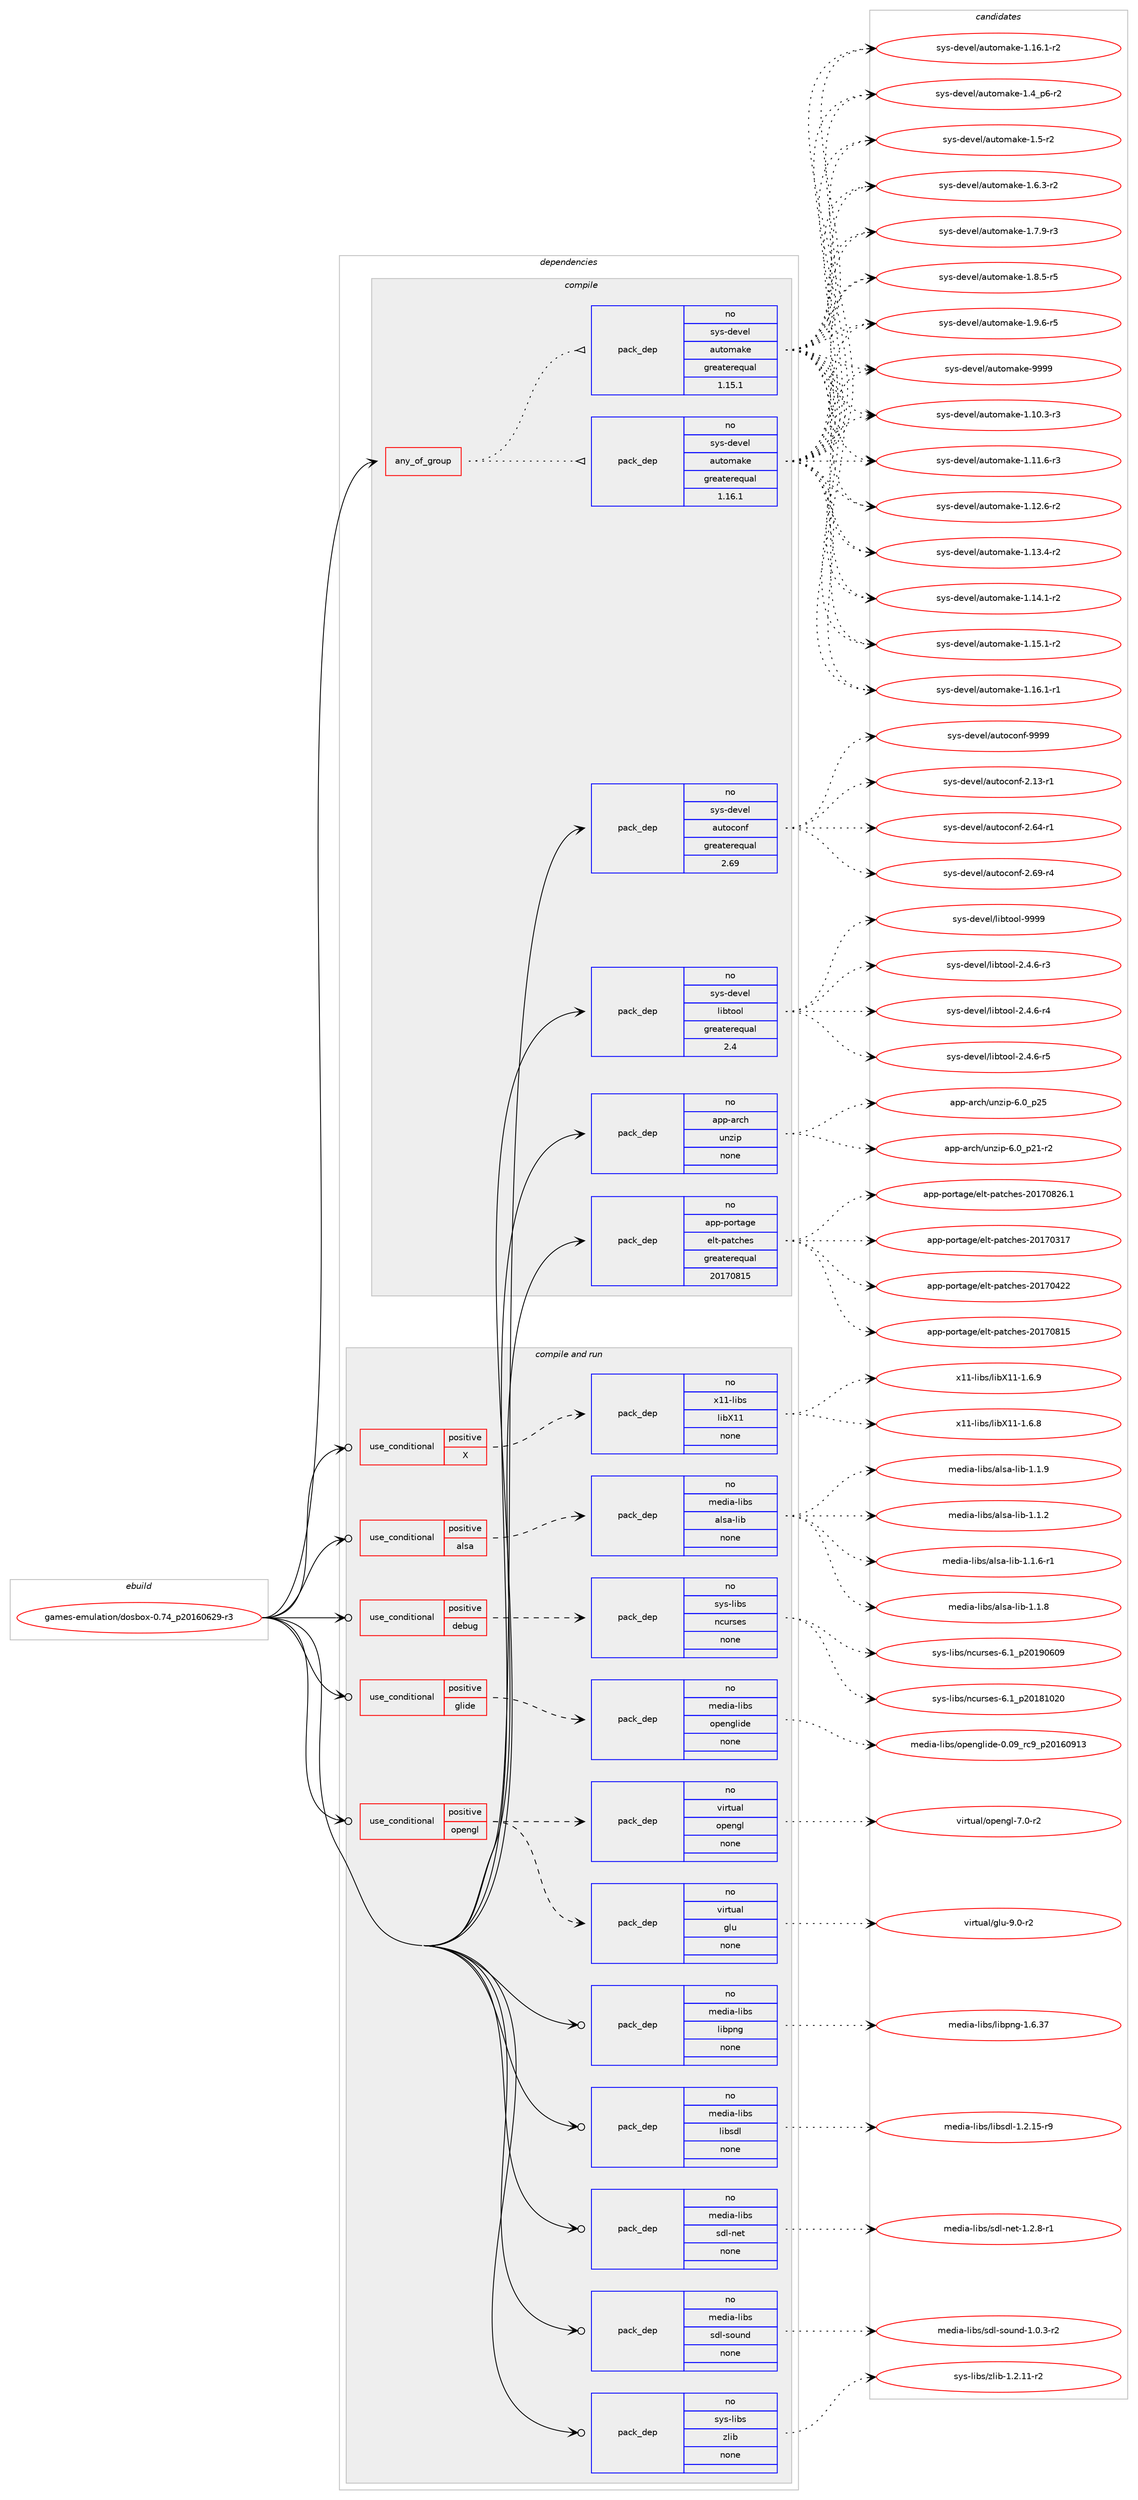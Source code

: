digraph prolog {

# *************
# Graph options
# *************

newrank=true;
concentrate=true;
compound=true;
graph [rankdir=LR,fontname=Helvetica,fontsize=10,ranksep=1.5];#, ranksep=2.5, nodesep=0.2];
edge  [arrowhead=vee];
node  [fontname=Helvetica,fontsize=10];

# **********
# The ebuild
# **********

subgraph cluster_leftcol {
color=gray;
rank=same;
label=<<i>ebuild</i>>;
id [label="games-emulation/dosbox-0.74_p20160629-r3", color=red, width=4, href="../games-emulation/dosbox-0.74_p20160629-r3.svg"];
}

# ****************
# The dependencies
# ****************

subgraph cluster_midcol {
color=gray;
label=<<i>dependencies</i>>;
subgraph cluster_compile {
fillcolor="#eeeeee";
style=filled;
label=<<i>compile</i>>;
subgraph any11930 {
dependency738075 [label=<<TABLE BORDER="0" CELLBORDER="1" CELLSPACING="0" CELLPADDING="4"><TR><TD CELLPADDING="10">any_of_group</TD></TR></TABLE>>, shape=none, color=red];subgraph pack541447 {
dependency738076 [label=<<TABLE BORDER="0" CELLBORDER="1" CELLSPACING="0" CELLPADDING="4" WIDTH="220"><TR><TD ROWSPAN="6" CELLPADDING="30">pack_dep</TD></TR><TR><TD WIDTH="110">no</TD></TR><TR><TD>sys-devel</TD></TR><TR><TD>automake</TD></TR><TR><TD>greaterequal</TD></TR><TR><TD>1.16.1</TD></TR></TABLE>>, shape=none, color=blue];
}
dependency738075:e -> dependency738076:w [weight=20,style="dotted",arrowhead="oinv"];
subgraph pack541448 {
dependency738077 [label=<<TABLE BORDER="0" CELLBORDER="1" CELLSPACING="0" CELLPADDING="4" WIDTH="220"><TR><TD ROWSPAN="6" CELLPADDING="30">pack_dep</TD></TR><TR><TD WIDTH="110">no</TD></TR><TR><TD>sys-devel</TD></TR><TR><TD>automake</TD></TR><TR><TD>greaterequal</TD></TR><TR><TD>1.15.1</TD></TR></TABLE>>, shape=none, color=blue];
}
dependency738075:e -> dependency738077:w [weight=20,style="dotted",arrowhead="oinv"];
}
id:e -> dependency738075:w [weight=20,style="solid",arrowhead="vee"];
subgraph pack541449 {
dependency738078 [label=<<TABLE BORDER="0" CELLBORDER="1" CELLSPACING="0" CELLPADDING="4" WIDTH="220"><TR><TD ROWSPAN="6" CELLPADDING="30">pack_dep</TD></TR><TR><TD WIDTH="110">no</TD></TR><TR><TD>app-arch</TD></TR><TR><TD>unzip</TD></TR><TR><TD>none</TD></TR><TR><TD></TD></TR></TABLE>>, shape=none, color=blue];
}
id:e -> dependency738078:w [weight=20,style="solid",arrowhead="vee"];
subgraph pack541450 {
dependency738079 [label=<<TABLE BORDER="0" CELLBORDER="1" CELLSPACING="0" CELLPADDING="4" WIDTH="220"><TR><TD ROWSPAN="6" CELLPADDING="30">pack_dep</TD></TR><TR><TD WIDTH="110">no</TD></TR><TR><TD>app-portage</TD></TR><TR><TD>elt-patches</TD></TR><TR><TD>greaterequal</TD></TR><TR><TD>20170815</TD></TR></TABLE>>, shape=none, color=blue];
}
id:e -> dependency738079:w [weight=20,style="solid",arrowhead="vee"];
subgraph pack541451 {
dependency738080 [label=<<TABLE BORDER="0" CELLBORDER="1" CELLSPACING="0" CELLPADDING="4" WIDTH="220"><TR><TD ROWSPAN="6" CELLPADDING="30">pack_dep</TD></TR><TR><TD WIDTH="110">no</TD></TR><TR><TD>sys-devel</TD></TR><TR><TD>autoconf</TD></TR><TR><TD>greaterequal</TD></TR><TR><TD>2.69</TD></TR></TABLE>>, shape=none, color=blue];
}
id:e -> dependency738080:w [weight=20,style="solid",arrowhead="vee"];
subgraph pack541452 {
dependency738081 [label=<<TABLE BORDER="0" CELLBORDER="1" CELLSPACING="0" CELLPADDING="4" WIDTH="220"><TR><TD ROWSPAN="6" CELLPADDING="30">pack_dep</TD></TR><TR><TD WIDTH="110">no</TD></TR><TR><TD>sys-devel</TD></TR><TR><TD>libtool</TD></TR><TR><TD>greaterequal</TD></TR><TR><TD>2.4</TD></TR></TABLE>>, shape=none, color=blue];
}
id:e -> dependency738081:w [weight=20,style="solid",arrowhead="vee"];
}
subgraph cluster_compileandrun {
fillcolor="#eeeeee";
style=filled;
label=<<i>compile and run</i>>;
subgraph cond184319 {
dependency738082 [label=<<TABLE BORDER="0" CELLBORDER="1" CELLSPACING="0" CELLPADDING="4"><TR><TD ROWSPAN="3" CELLPADDING="10">use_conditional</TD></TR><TR><TD>positive</TD></TR><TR><TD>X</TD></TR></TABLE>>, shape=none, color=red];
subgraph pack541453 {
dependency738083 [label=<<TABLE BORDER="0" CELLBORDER="1" CELLSPACING="0" CELLPADDING="4" WIDTH="220"><TR><TD ROWSPAN="6" CELLPADDING="30">pack_dep</TD></TR><TR><TD WIDTH="110">no</TD></TR><TR><TD>x11-libs</TD></TR><TR><TD>libX11</TD></TR><TR><TD>none</TD></TR><TR><TD></TD></TR></TABLE>>, shape=none, color=blue];
}
dependency738082:e -> dependency738083:w [weight=20,style="dashed",arrowhead="vee"];
}
id:e -> dependency738082:w [weight=20,style="solid",arrowhead="odotvee"];
subgraph cond184320 {
dependency738084 [label=<<TABLE BORDER="0" CELLBORDER="1" CELLSPACING="0" CELLPADDING="4"><TR><TD ROWSPAN="3" CELLPADDING="10">use_conditional</TD></TR><TR><TD>positive</TD></TR><TR><TD>alsa</TD></TR></TABLE>>, shape=none, color=red];
subgraph pack541454 {
dependency738085 [label=<<TABLE BORDER="0" CELLBORDER="1" CELLSPACING="0" CELLPADDING="4" WIDTH="220"><TR><TD ROWSPAN="6" CELLPADDING="30">pack_dep</TD></TR><TR><TD WIDTH="110">no</TD></TR><TR><TD>media-libs</TD></TR><TR><TD>alsa-lib</TD></TR><TR><TD>none</TD></TR><TR><TD></TD></TR></TABLE>>, shape=none, color=blue];
}
dependency738084:e -> dependency738085:w [weight=20,style="dashed",arrowhead="vee"];
}
id:e -> dependency738084:w [weight=20,style="solid",arrowhead="odotvee"];
subgraph cond184321 {
dependency738086 [label=<<TABLE BORDER="0" CELLBORDER="1" CELLSPACING="0" CELLPADDING="4"><TR><TD ROWSPAN="3" CELLPADDING="10">use_conditional</TD></TR><TR><TD>positive</TD></TR><TR><TD>debug</TD></TR></TABLE>>, shape=none, color=red];
subgraph pack541455 {
dependency738087 [label=<<TABLE BORDER="0" CELLBORDER="1" CELLSPACING="0" CELLPADDING="4" WIDTH="220"><TR><TD ROWSPAN="6" CELLPADDING="30">pack_dep</TD></TR><TR><TD WIDTH="110">no</TD></TR><TR><TD>sys-libs</TD></TR><TR><TD>ncurses</TD></TR><TR><TD>none</TD></TR><TR><TD></TD></TR></TABLE>>, shape=none, color=blue];
}
dependency738086:e -> dependency738087:w [weight=20,style="dashed",arrowhead="vee"];
}
id:e -> dependency738086:w [weight=20,style="solid",arrowhead="odotvee"];
subgraph cond184322 {
dependency738088 [label=<<TABLE BORDER="0" CELLBORDER="1" CELLSPACING="0" CELLPADDING="4"><TR><TD ROWSPAN="3" CELLPADDING="10">use_conditional</TD></TR><TR><TD>positive</TD></TR><TR><TD>glide</TD></TR></TABLE>>, shape=none, color=red];
subgraph pack541456 {
dependency738089 [label=<<TABLE BORDER="0" CELLBORDER="1" CELLSPACING="0" CELLPADDING="4" WIDTH="220"><TR><TD ROWSPAN="6" CELLPADDING="30">pack_dep</TD></TR><TR><TD WIDTH="110">no</TD></TR><TR><TD>media-libs</TD></TR><TR><TD>openglide</TD></TR><TR><TD>none</TD></TR><TR><TD></TD></TR></TABLE>>, shape=none, color=blue];
}
dependency738088:e -> dependency738089:w [weight=20,style="dashed",arrowhead="vee"];
}
id:e -> dependency738088:w [weight=20,style="solid",arrowhead="odotvee"];
subgraph cond184323 {
dependency738090 [label=<<TABLE BORDER="0" CELLBORDER="1" CELLSPACING="0" CELLPADDING="4"><TR><TD ROWSPAN="3" CELLPADDING="10">use_conditional</TD></TR><TR><TD>positive</TD></TR><TR><TD>opengl</TD></TR></TABLE>>, shape=none, color=red];
subgraph pack541457 {
dependency738091 [label=<<TABLE BORDER="0" CELLBORDER="1" CELLSPACING="0" CELLPADDING="4" WIDTH="220"><TR><TD ROWSPAN="6" CELLPADDING="30">pack_dep</TD></TR><TR><TD WIDTH="110">no</TD></TR><TR><TD>virtual</TD></TR><TR><TD>glu</TD></TR><TR><TD>none</TD></TR><TR><TD></TD></TR></TABLE>>, shape=none, color=blue];
}
dependency738090:e -> dependency738091:w [weight=20,style="dashed",arrowhead="vee"];
subgraph pack541458 {
dependency738092 [label=<<TABLE BORDER="0" CELLBORDER="1" CELLSPACING="0" CELLPADDING="4" WIDTH="220"><TR><TD ROWSPAN="6" CELLPADDING="30">pack_dep</TD></TR><TR><TD WIDTH="110">no</TD></TR><TR><TD>virtual</TD></TR><TR><TD>opengl</TD></TR><TR><TD>none</TD></TR><TR><TD></TD></TR></TABLE>>, shape=none, color=blue];
}
dependency738090:e -> dependency738092:w [weight=20,style="dashed",arrowhead="vee"];
}
id:e -> dependency738090:w [weight=20,style="solid",arrowhead="odotvee"];
subgraph pack541459 {
dependency738093 [label=<<TABLE BORDER="0" CELLBORDER="1" CELLSPACING="0" CELLPADDING="4" WIDTH="220"><TR><TD ROWSPAN="6" CELLPADDING="30">pack_dep</TD></TR><TR><TD WIDTH="110">no</TD></TR><TR><TD>media-libs</TD></TR><TR><TD>libpng</TD></TR><TR><TD>none</TD></TR><TR><TD></TD></TR></TABLE>>, shape=none, color=blue];
}
id:e -> dependency738093:w [weight=20,style="solid",arrowhead="odotvee"];
subgraph pack541460 {
dependency738094 [label=<<TABLE BORDER="0" CELLBORDER="1" CELLSPACING="0" CELLPADDING="4" WIDTH="220"><TR><TD ROWSPAN="6" CELLPADDING="30">pack_dep</TD></TR><TR><TD WIDTH="110">no</TD></TR><TR><TD>media-libs</TD></TR><TR><TD>libsdl</TD></TR><TR><TD>none</TD></TR><TR><TD></TD></TR></TABLE>>, shape=none, color=blue];
}
id:e -> dependency738094:w [weight=20,style="solid",arrowhead="odotvee"];
subgraph pack541461 {
dependency738095 [label=<<TABLE BORDER="0" CELLBORDER="1" CELLSPACING="0" CELLPADDING="4" WIDTH="220"><TR><TD ROWSPAN="6" CELLPADDING="30">pack_dep</TD></TR><TR><TD WIDTH="110">no</TD></TR><TR><TD>media-libs</TD></TR><TR><TD>sdl-net</TD></TR><TR><TD>none</TD></TR><TR><TD></TD></TR></TABLE>>, shape=none, color=blue];
}
id:e -> dependency738095:w [weight=20,style="solid",arrowhead="odotvee"];
subgraph pack541462 {
dependency738096 [label=<<TABLE BORDER="0" CELLBORDER="1" CELLSPACING="0" CELLPADDING="4" WIDTH="220"><TR><TD ROWSPAN="6" CELLPADDING="30">pack_dep</TD></TR><TR><TD WIDTH="110">no</TD></TR><TR><TD>media-libs</TD></TR><TR><TD>sdl-sound</TD></TR><TR><TD>none</TD></TR><TR><TD></TD></TR></TABLE>>, shape=none, color=blue];
}
id:e -> dependency738096:w [weight=20,style="solid",arrowhead="odotvee"];
subgraph pack541463 {
dependency738097 [label=<<TABLE BORDER="0" CELLBORDER="1" CELLSPACING="0" CELLPADDING="4" WIDTH="220"><TR><TD ROWSPAN="6" CELLPADDING="30">pack_dep</TD></TR><TR><TD WIDTH="110">no</TD></TR><TR><TD>sys-libs</TD></TR><TR><TD>zlib</TD></TR><TR><TD>none</TD></TR><TR><TD></TD></TR></TABLE>>, shape=none, color=blue];
}
id:e -> dependency738097:w [weight=20,style="solid",arrowhead="odotvee"];
}
subgraph cluster_run {
fillcolor="#eeeeee";
style=filled;
label=<<i>run</i>>;
}
}

# **************
# The candidates
# **************

subgraph cluster_choices {
rank=same;
color=gray;
label=<<i>candidates</i>>;

subgraph choice541447 {
color=black;
nodesep=1;
choice11512111545100101118101108479711711611110997107101454946494846514511451 [label="sys-devel/automake-1.10.3-r3", color=red, width=4,href="../sys-devel/automake-1.10.3-r3.svg"];
choice11512111545100101118101108479711711611110997107101454946494946544511451 [label="sys-devel/automake-1.11.6-r3", color=red, width=4,href="../sys-devel/automake-1.11.6-r3.svg"];
choice11512111545100101118101108479711711611110997107101454946495046544511450 [label="sys-devel/automake-1.12.6-r2", color=red, width=4,href="../sys-devel/automake-1.12.6-r2.svg"];
choice11512111545100101118101108479711711611110997107101454946495146524511450 [label="sys-devel/automake-1.13.4-r2", color=red, width=4,href="../sys-devel/automake-1.13.4-r2.svg"];
choice11512111545100101118101108479711711611110997107101454946495246494511450 [label="sys-devel/automake-1.14.1-r2", color=red, width=4,href="../sys-devel/automake-1.14.1-r2.svg"];
choice11512111545100101118101108479711711611110997107101454946495346494511450 [label="sys-devel/automake-1.15.1-r2", color=red, width=4,href="../sys-devel/automake-1.15.1-r2.svg"];
choice11512111545100101118101108479711711611110997107101454946495446494511449 [label="sys-devel/automake-1.16.1-r1", color=red, width=4,href="../sys-devel/automake-1.16.1-r1.svg"];
choice11512111545100101118101108479711711611110997107101454946495446494511450 [label="sys-devel/automake-1.16.1-r2", color=red, width=4,href="../sys-devel/automake-1.16.1-r2.svg"];
choice115121115451001011181011084797117116111109971071014549465295112544511450 [label="sys-devel/automake-1.4_p6-r2", color=red, width=4,href="../sys-devel/automake-1.4_p6-r2.svg"];
choice11512111545100101118101108479711711611110997107101454946534511450 [label="sys-devel/automake-1.5-r2", color=red, width=4,href="../sys-devel/automake-1.5-r2.svg"];
choice115121115451001011181011084797117116111109971071014549465446514511450 [label="sys-devel/automake-1.6.3-r2", color=red, width=4,href="../sys-devel/automake-1.6.3-r2.svg"];
choice115121115451001011181011084797117116111109971071014549465546574511451 [label="sys-devel/automake-1.7.9-r3", color=red, width=4,href="../sys-devel/automake-1.7.9-r3.svg"];
choice115121115451001011181011084797117116111109971071014549465646534511453 [label="sys-devel/automake-1.8.5-r5", color=red, width=4,href="../sys-devel/automake-1.8.5-r5.svg"];
choice115121115451001011181011084797117116111109971071014549465746544511453 [label="sys-devel/automake-1.9.6-r5", color=red, width=4,href="../sys-devel/automake-1.9.6-r5.svg"];
choice115121115451001011181011084797117116111109971071014557575757 [label="sys-devel/automake-9999", color=red, width=4,href="../sys-devel/automake-9999.svg"];
dependency738076:e -> choice11512111545100101118101108479711711611110997107101454946494846514511451:w [style=dotted,weight="100"];
dependency738076:e -> choice11512111545100101118101108479711711611110997107101454946494946544511451:w [style=dotted,weight="100"];
dependency738076:e -> choice11512111545100101118101108479711711611110997107101454946495046544511450:w [style=dotted,weight="100"];
dependency738076:e -> choice11512111545100101118101108479711711611110997107101454946495146524511450:w [style=dotted,weight="100"];
dependency738076:e -> choice11512111545100101118101108479711711611110997107101454946495246494511450:w [style=dotted,weight="100"];
dependency738076:e -> choice11512111545100101118101108479711711611110997107101454946495346494511450:w [style=dotted,weight="100"];
dependency738076:e -> choice11512111545100101118101108479711711611110997107101454946495446494511449:w [style=dotted,weight="100"];
dependency738076:e -> choice11512111545100101118101108479711711611110997107101454946495446494511450:w [style=dotted,weight="100"];
dependency738076:e -> choice115121115451001011181011084797117116111109971071014549465295112544511450:w [style=dotted,weight="100"];
dependency738076:e -> choice11512111545100101118101108479711711611110997107101454946534511450:w [style=dotted,weight="100"];
dependency738076:e -> choice115121115451001011181011084797117116111109971071014549465446514511450:w [style=dotted,weight="100"];
dependency738076:e -> choice115121115451001011181011084797117116111109971071014549465546574511451:w [style=dotted,weight="100"];
dependency738076:e -> choice115121115451001011181011084797117116111109971071014549465646534511453:w [style=dotted,weight="100"];
dependency738076:e -> choice115121115451001011181011084797117116111109971071014549465746544511453:w [style=dotted,weight="100"];
dependency738076:e -> choice115121115451001011181011084797117116111109971071014557575757:w [style=dotted,weight="100"];
}
subgraph choice541448 {
color=black;
nodesep=1;
choice11512111545100101118101108479711711611110997107101454946494846514511451 [label="sys-devel/automake-1.10.3-r3", color=red, width=4,href="../sys-devel/automake-1.10.3-r3.svg"];
choice11512111545100101118101108479711711611110997107101454946494946544511451 [label="sys-devel/automake-1.11.6-r3", color=red, width=4,href="../sys-devel/automake-1.11.6-r3.svg"];
choice11512111545100101118101108479711711611110997107101454946495046544511450 [label="sys-devel/automake-1.12.6-r2", color=red, width=4,href="../sys-devel/automake-1.12.6-r2.svg"];
choice11512111545100101118101108479711711611110997107101454946495146524511450 [label="sys-devel/automake-1.13.4-r2", color=red, width=4,href="../sys-devel/automake-1.13.4-r2.svg"];
choice11512111545100101118101108479711711611110997107101454946495246494511450 [label="sys-devel/automake-1.14.1-r2", color=red, width=4,href="../sys-devel/automake-1.14.1-r2.svg"];
choice11512111545100101118101108479711711611110997107101454946495346494511450 [label="sys-devel/automake-1.15.1-r2", color=red, width=4,href="../sys-devel/automake-1.15.1-r2.svg"];
choice11512111545100101118101108479711711611110997107101454946495446494511449 [label="sys-devel/automake-1.16.1-r1", color=red, width=4,href="../sys-devel/automake-1.16.1-r1.svg"];
choice11512111545100101118101108479711711611110997107101454946495446494511450 [label="sys-devel/automake-1.16.1-r2", color=red, width=4,href="../sys-devel/automake-1.16.1-r2.svg"];
choice115121115451001011181011084797117116111109971071014549465295112544511450 [label="sys-devel/automake-1.4_p6-r2", color=red, width=4,href="../sys-devel/automake-1.4_p6-r2.svg"];
choice11512111545100101118101108479711711611110997107101454946534511450 [label="sys-devel/automake-1.5-r2", color=red, width=4,href="../sys-devel/automake-1.5-r2.svg"];
choice115121115451001011181011084797117116111109971071014549465446514511450 [label="sys-devel/automake-1.6.3-r2", color=red, width=4,href="../sys-devel/automake-1.6.3-r2.svg"];
choice115121115451001011181011084797117116111109971071014549465546574511451 [label="sys-devel/automake-1.7.9-r3", color=red, width=4,href="../sys-devel/automake-1.7.9-r3.svg"];
choice115121115451001011181011084797117116111109971071014549465646534511453 [label="sys-devel/automake-1.8.5-r5", color=red, width=4,href="../sys-devel/automake-1.8.5-r5.svg"];
choice115121115451001011181011084797117116111109971071014549465746544511453 [label="sys-devel/automake-1.9.6-r5", color=red, width=4,href="../sys-devel/automake-1.9.6-r5.svg"];
choice115121115451001011181011084797117116111109971071014557575757 [label="sys-devel/automake-9999", color=red, width=4,href="../sys-devel/automake-9999.svg"];
dependency738077:e -> choice11512111545100101118101108479711711611110997107101454946494846514511451:w [style=dotted,weight="100"];
dependency738077:e -> choice11512111545100101118101108479711711611110997107101454946494946544511451:w [style=dotted,weight="100"];
dependency738077:e -> choice11512111545100101118101108479711711611110997107101454946495046544511450:w [style=dotted,weight="100"];
dependency738077:e -> choice11512111545100101118101108479711711611110997107101454946495146524511450:w [style=dotted,weight="100"];
dependency738077:e -> choice11512111545100101118101108479711711611110997107101454946495246494511450:w [style=dotted,weight="100"];
dependency738077:e -> choice11512111545100101118101108479711711611110997107101454946495346494511450:w [style=dotted,weight="100"];
dependency738077:e -> choice11512111545100101118101108479711711611110997107101454946495446494511449:w [style=dotted,weight="100"];
dependency738077:e -> choice11512111545100101118101108479711711611110997107101454946495446494511450:w [style=dotted,weight="100"];
dependency738077:e -> choice115121115451001011181011084797117116111109971071014549465295112544511450:w [style=dotted,weight="100"];
dependency738077:e -> choice11512111545100101118101108479711711611110997107101454946534511450:w [style=dotted,weight="100"];
dependency738077:e -> choice115121115451001011181011084797117116111109971071014549465446514511450:w [style=dotted,weight="100"];
dependency738077:e -> choice115121115451001011181011084797117116111109971071014549465546574511451:w [style=dotted,weight="100"];
dependency738077:e -> choice115121115451001011181011084797117116111109971071014549465646534511453:w [style=dotted,weight="100"];
dependency738077:e -> choice115121115451001011181011084797117116111109971071014549465746544511453:w [style=dotted,weight="100"];
dependency738077:e -> choice115121115451001011181011084797117116111109971071014557575757:w [style=dotted,weight="100"];
}
subgraph choice541449 {
color=black;
nodesep=1;
choice9711211245971149910447117110122105112455446489511250494511450 [label="app-arch/unzip-6.0_p21-r2", color=red, width=4,href="../app-arch/unzip-6.0_p21-r2.svg"];
choice971121124597114991044711711012210511245544648951125053 [label="app-arch/unzip-6.0_p25", color=red, width=4,href="../app-arch/unzip-6.0_p25.svg"];
dependency738078:e -> choice9711211245971149910447117110122105112455446489511250494511450:w [style=dotted,weight="100"];
dependency738078:e -> choice971121124597114991044711711012210511245544648951125053:w [style=dotted,weight="100"];
}
subgraph choice541450 {
color=black;
nodesep=1;
choice97112112451121111141169710310147101108116451129711699104101115455048495548514955 [label="app-portage/elt-patches-20170317", color=red, width=4,href="../app-portage/elt-patches-20170317.svg"];
choice97112112451121111141169710310147101108116451129711699104101115455048495548525050 [label="app-portage/elt-patches-20170422", color=red, width=4,href="../app-portage/elt-patches-20170422.svg"];
choice97112112451121111141169710310147101108116451129711699104101115455048495548564953 [label="app-portage/elt-patches-20170815", color=red, width=4,href="../app-portage/elt-patches-20170815.svg"];
choice971121124511211111411697103101471011081164511297116991041011154550484955485650544649 [label="app-portage/elt-patches-20170826.1", color=red, width=4,href="../app-portage/elt-patches-20170826.1.svg"];
dependency738079:e -> choice97112112451121111141169710310147101108116451129711699104101115455048495548514955:w [style=dotted,weight="100"];
dependency738079:e -> choice97112112451121111141169710310147101108116451129711699104101115455048495548525050:w [style=dotted,weight="100"];
dependency738079:e -> choice97112112451121111141169710310147101108116451129711699104101115455048495548564953:w [style=dotted,weight="100"];
dependency738079:e -> choice971121124511211111411697103101471011081164511297116991041011154550484955485650544649:w [style=dotted,weight="100"];
}
subgraph choice541451 {
color=black;
nodesep=1;
choice1151211154510010111810110847971171161119911111010245504649514511449 [label="sys-devel/autoconf-2.13-r1", color=red, width=4,href="../sys-devel/autoconf-2.13-r1.svg"];
choice1151211154510010111810110847971171161119911111010245504654524511449 [label="sys-devel/autoconf-2.64-r1", color=red, width=4,href="../sys-devel/autoconf-2.64-r1.svg"];
choice1151211154510010111810110847971171161119911111010245504654574511452 [label="sys-devel/autoconf-2.69-r4", color=red, width=4,href="../sys-devel/autoconf-2.69-r4.svg"];
choice115121115451001011181011084797117116111991111101024557575757 [label="sys-devel/autoconf-9999", color=red, width=4,href="../sys-devel/autoconf-9999.svg"];
dependency738080:e -> choice1151211154510010111810110847971171161119911111010245504649514511449:w [style=dotted,weight="100"];
dependency738080:e -> choice1151211154510010111810110847971171161119911111010245504654524511449:w [style=dotted,weight="100"];
dependency738080:e -> choice1151211154510010111810110847971171161119911111010245504654574511452:w [style=dotted,weight="100"];
dependency738080:e -> choice115121115451001011181011084797117116111991111101024557575757:w [style=dotted,weight="100"];
}
subgraph choice541452 {
color=black;
nodesep=1;
choice1151211154510010111810110847108105981161111111084550465246544511451 [label="sys-devel/libtool-2.4.6-r3", color=red, width=4,href="../sys-devel/libtool-2.4.6-r3.svg"];
choice1151211154510010111810110847108105981161111111084550465246544511452 [label="sys-devel/libtool-2.4.6-r4", color=red, width=4,href="../sys-devel/libtool-2.4.6-r4.svg"];
choice1151211154510010111810110847108105981161111111084550465246544511453 [label="sys-devel/libtool-2.4.6-r5", color=red, width=4,href="../sys-devel/libtool-2.4.6-r5.svg"];
choice1151211154510010111810110847108105981161111111084557575757 [label="sys-devel/libtool-9999", color=red, width=4,href="../sys-devel/libtool-9999.svg"];
dependency738081:e -> choice1151211154510010111810110847108105981161111111084550465246544511451:w [style=dotted,weight="100"];
dependency738081:e -> choice1151211154510010111810110847108105981161111111084550465246544511452:w [style=dotted,weight="100"];
dependency738081:e -> choice1151211154510010111810110847108105981161111111084550465246544511453:w [style=dotted,weight="100"];
dependency738081:e -> choice1151211154510010111810110847108105981161111111084557575757:w [style=dotted,weight="100"];
}
subgraph choice541453 {
color=black;
nodesep=1;
choice120494945108105981154710810598884949454946544656 [label="x11-libs/libX11-1.6.8", color=red, width=4,href="../x11-libs/libX11-1.6.8.svg"];
choice120494945108105981154710810598884949454946544657 [label="x11-libs/libX11-1.6.9", color=red, width=4,href="../x11-libs/libX11-1.6.9.svg"];
dependency738083:e -> choice120494945108105981154710810598884949454946544656:w [style=dotted,weight="100"];
dependency738083:e -> choice120494945108105981154710810598884949454946544657:w [style=dotted,weight="100"];
}
subgraph choice541454 {
color=black;
nodesep=1;
choice1091011001059745108105981154797108115974510810598454946494650 [label="media-libs/alsa-lib-1.1.2", color=red, width=4,href="../media-libs/alsa-lib-1.1.2.svg"];
choice10910110010597451081059811547971081159745108105984549464946544511449 [label="media-libs/alsa-lib-1.1.6-r1", color=red, width=4,href="../media-libs/alsa-lib-1.1.6-r1.svg"];
choice1091011001059745108105981154797108115974510810598454946494656 [label="media-libs/alsa-lib-1.1.8", color=red, width=4,href="../media-libs/alsa-lib-1.1.8.svg"];
choice1091011001059745108105981154797108115974510810598454946494657 [label="media-libs/alsa-lib-1.1.9", color=red, width=4,href="../media-libs/alsa-lib-1.1.9.svg"];
dependency738085:e -> choice1091011001059745108105981154797108115974510810598454946494650:w [style=dotted,weight="100"];
dependency738085:e -> choice10910110010597451081059811547971081159745108105984549464946544511449:w [style=dotted,weight="100"];
dependency738085:e -> choice1091011001059745108105981154797108115974510810598454946494656:w [style=dotted,weight="100"];
dependency738085:e -> choice1091011001059745108105981154797108115974510810598454946494657:w [style=dotted,weight="100"];
}
subgraph choice541455 {
color=black;
nodesep=1;
choice1151211154510810598115471109911711411510111545544649951125048495649485048 [label="sys-libs/ncurses-6.1_p20181020", color=red, width=4,href="../sys-libs/ncurses-6.1_p20181020.svg"];
choice1151211154510810598115471109911711411510111545544649951125048495748544857 [label="sys-libs/ncurses-6.1_p20190609", color=red, width=4,href="../sys-libs/ncurses-6.1_p20190609.svg"];
dependency738087:e -> choice1151211154510810598115471109911711411510111545544649951125048495649485048:w [style=dotted,weight="100"];
dependency738087:e -> choice1151211154510810598115471109911711411510111545544649951125048495748544857:w [style=dotted,weight="100"];
}
subgraph choice541456 {
color=black;
nodesep=1;
choice109101100105974510810598115471111121011101031081051001014548464857951149957951125048495448574951 [label="media-libs/openglide-0.09_rc9_p20160913", color=red, width=4,href="../media-libs/openglide-0.09_rc9_p20160913.svg"];
dependency738089:e -> choice109101100105974510810598115471111121011101031081051001014548464857951149957951125048495448574951:w [style=dotted,weight="100"];
}
subgraph choice541457 {
color=black;
nodesep=1;
choice1181051141161179710847103108117455746484511450 [label="virtual/glu-9.0-r2", color=red, width=4,href="../virtual/glu-9.0-r2.svg"];
dependency738091:e -> choice1181051141161179710847103108117455746484511450:w [style=dotted,weight="100"];
}
subgraph choice541458 {
color=black;
nodesep=1;
choice1181051141161179710847111112101110103108455546484511450 [label="virtual/opengl-7.0-r2", color=red, width=4,href="../virtual/opengl-7.0-r2.svg"];
dependency738092:e -> choice1181051141161179710847111112101110103108455546484511450:w [style=dotted,weight="100"];
}
subgraph choice541459 {
color=black;
nodesep=1;
choice109101100105974510810598115471081059811211010345494654465155 [label="media-libs/libpng-1.6.37", color=red, width=4,href="../media-libs/libpng-1.6.37.svg"];
dependency738093:e -> choice109101100105974510810598115471081059811211010345494654465155:w [style=dotted,weight="100"];
}
subgraph choice541460 {
color=black;
nodesep=1;
choice1091011001059745108105981154710810598115100108454946504649534511457 [label="media-libs/libsdl-1.2.15-r9", color=red, width=4,href="../media-libs/libsdl-1.2.15-r9.svg"];
dependency738094:e -> choice1091011001059745108105981154710810598115100108454946504649534511457:w [style=dotted,weight="100"];
}
subgraph choice541461 {
color=black;
nodesep=1;
choice10910110010597451081059811547115100108451101011164549465046564511449 [label="media-libs/sdl-net-1.2.8-r1", color=red, width=4,href="../media-libs/sdl-net-1.2.8-r1.svg"];
dependency738095:e -> choice10910110010597451081059811547115100108451101011164549465046564511449:w [style=dotted,weight="100"];
}
subgraph choice541462 {
color=black;
nodesep=1;
choice10910110010597451081059811547115100108451151111171101004549464846514511450 [label="media-libs/sdl-sound-1.0.3-r2", color=red, width=4,href="../media-libs/sdl-sound-1.0.3-r2.svg"];
dependency738096:e -> choice10910110010597451081059811547115100108451151111171101004549464846514511450:w [style=dotted,weight="100"];
}
subgraph choice541463 {
color=black;
nodesep=1;
choice11512111545108105981154712210810598454946504649494511450 [label="sys-libs/zlib-1.2.11-r2", color=red, width=4,href="../sys-libs/zlib-1.2.11-r2.svg"];
dependency738097:e -> choice11512111545108105981154712210810598454946504649494511450:w [style=dotted,weight="100"];
}
}

}
